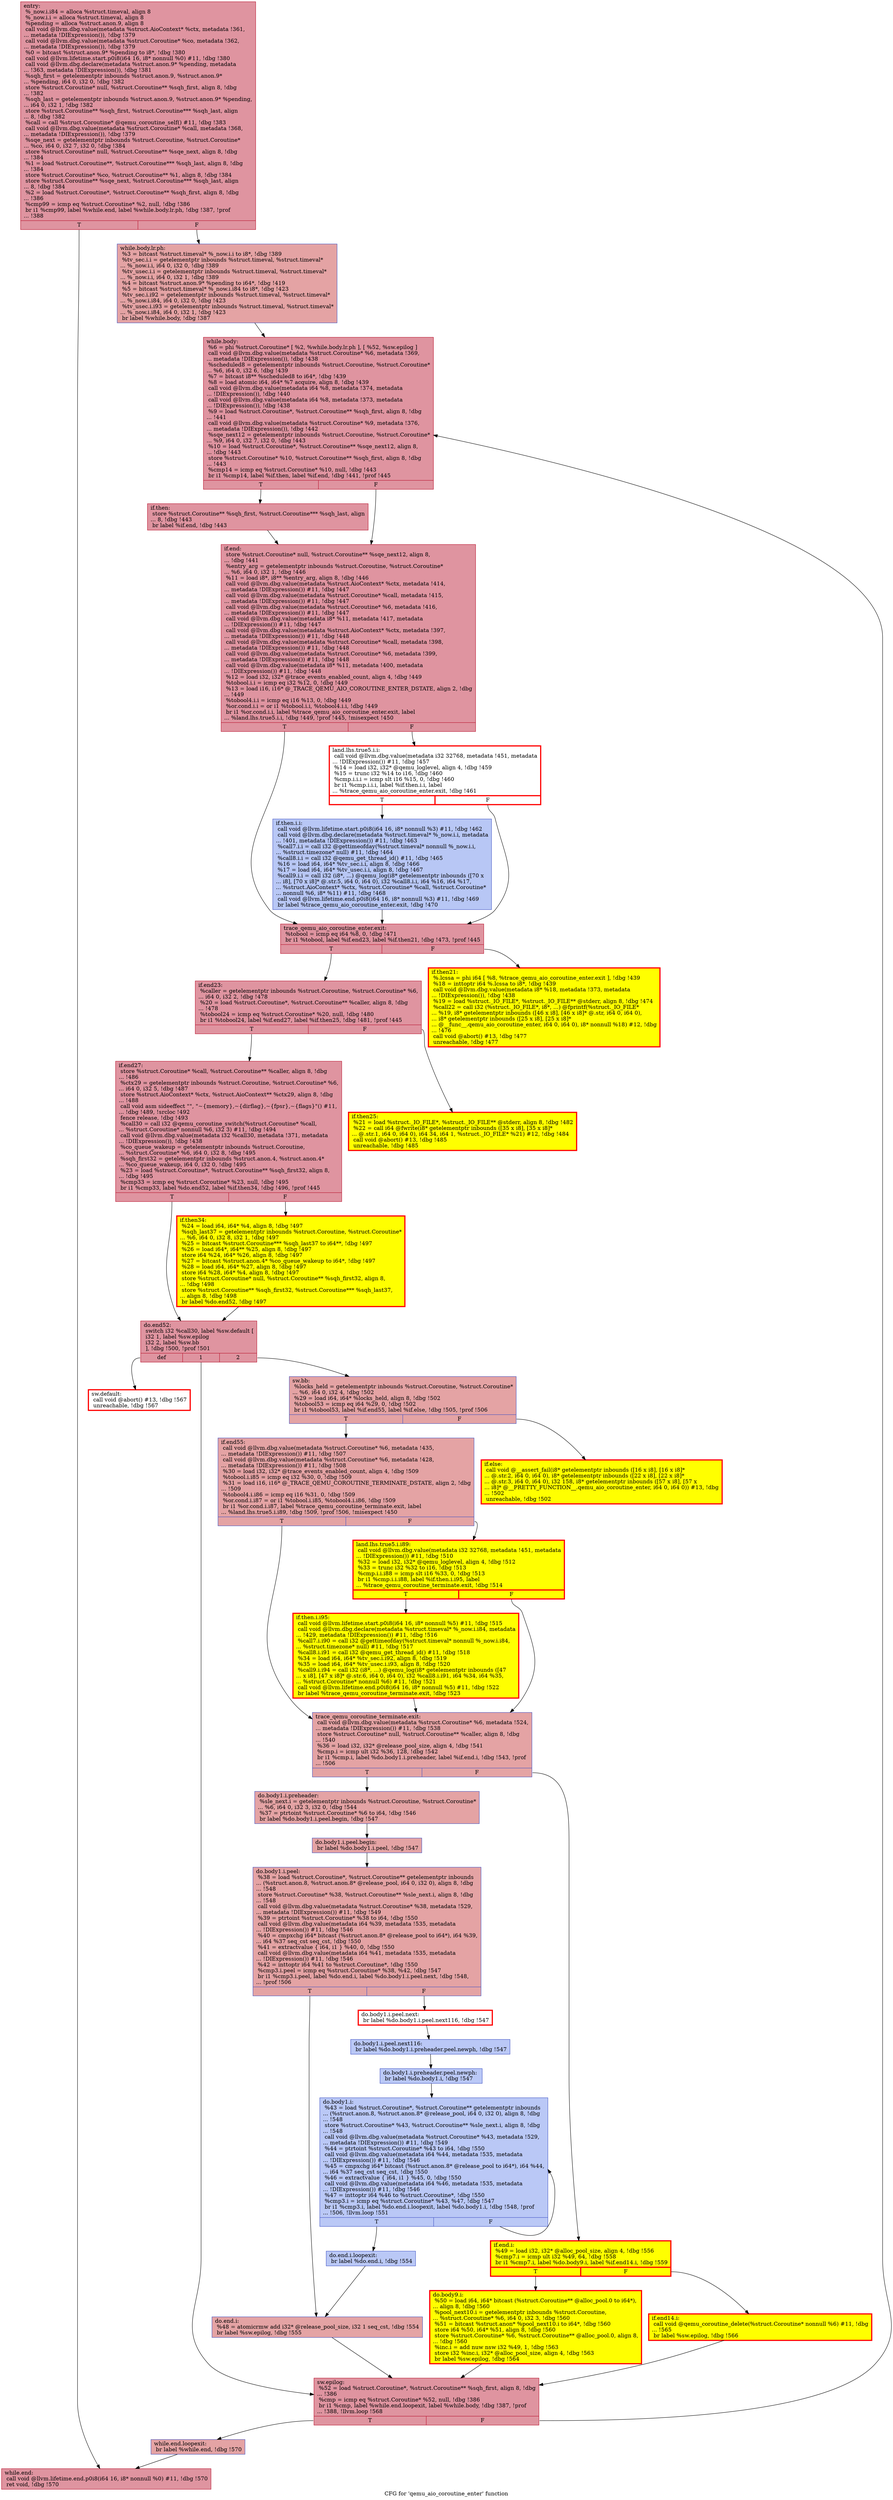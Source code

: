 digraph "CFG for 'qemu_aio_coroutine_enter' function" {
	label="CFG for 'qemu_aio_coroutine_enter' function";

	Node0x559d198e0600 [shape=record,color="#b70d28ff", style=filled, fillcolor="#b70d2870",label="{entry:\l  %_now.i.i84 = alloca %struct.timeval, align 8\l  %_now.i.i = alloca %struct.timeval, align 8\l  %pending = alloca %struct.anon.9, align 8\l  call void @llvm.dbg.value(metadata %struct.AioContext* %ctx, metadata !361,\l... metadata !DIExpression()), !dbg !379\l  call void @llvm.dbg.value(metadata %struct.Coroutine* %co, metadata !362,\l... metadata !DIExpression()), !dbg !379\l  %0 = bitcast %struct.anon.9* %pending to i8*, !dbg !380\l  call void @llvm.lifetime.start.p0i8(i64 16, i8* nonnull %0) #11, !dbg !380\l  call void @llvm.dbg.declare(metadata %struct.anon.9* %pending, metadata\l... !363, metadata !DIExpression()), !dbg !381\l  %sqh_first = getelementptr inbounds %struct.anon.9, %struct.anon.9*\l... %pending, i64 0, i32 0, !dbg !382\l  store %struct.Coroutine* null, %struct.Coroutine** %sqh_first, align 8, !dbg\l... !382\l  %sqh_last = getelementptr inbounds %struct.anon.9, %struct.anon.9* %pending,\l... i64 0, i32 1, !dbg !382\l  store %struct.Coroutine** %sqh_first, %struct.Coroutine*** %sqh_last, align\l... 8, !dbg !382\l  %call = call %struct.Coroutine* @qemu_coroutine_self() #11, !dbg !383\l  call void @llvm.dbg.value(metadata %struct.Coroutine* %call, metadata !368,\l... metadata !DIExpression()), !dbg !379\l  %sqe_next = getelementptr inbounds %struct.Coroutine, %struct.Coroutine*\l... %co, i64 0, i32 7, i32 0, !dbg !384\l  store %struct.Coroutine* null, %struct.Coroutine** %sqe_next, align 8, !dbg\l... !384\l  %1 = load %struct.Coroutine**, %struct.Coroutine*** %sqh_last, align 8, !dbg\l... !384\l  store %struct.Coroutine* %co, %struct.Coroutine** %1, align 8, !dbg !384\l  store %struct.Coroutine** %sqe_next, %struct.Coroutine*** %sqh_last, align\l... 8, !dbg !384\l  %2 = load %struct.Coroutine*, %struct.Coroutine** %sqh_first, align 8, !dbg\l... !386\l  %cmp99 = icmp eq %struct.Coroutine* %2, null, !dbg !386\l  br i1 %cmp99, label %while.end, label %while.body.lr.ph, !dbg !387, !prof\l... !388\l|{<s0>T|<s1>F}}"];
	Node0x559d198e0600:s0 -> Node0x559d198f71f0;
	Node0x559d198e0600:s1 -> Node0x559d19a23480;
	Node0x559d19a23480 [shape=record,color="#3d50c3ff", style=filled, fillcolor="#c32e3170",label="{while.body.lr.ph:                                 \l  %3 = bitcast %struct.timeval* %_now.i.i to i8*, !dbg !389\l  %tv_sec.i.i = getelementptr inbounds %struct.timeval, %struct.timeval*\l... %_now.i.i, i64 0, i32 0, !dbg !389\l  %tv_usec.i.i = getelementptr inbounds %struct.timeval, %struct.timeval*\l... %_now.i.i, i64 0, i32 1, !dbg !389\l  %4 = bitcast %struct.anon.9* %pending to i64*, !dbg !419\l  %5 = bitcast %struct.timeval* %_now.i.i84 to i8*, !dbg !423\l  %tv_sec.i.i92 = getelementptr inbounds %struct.timeval, %struct.timeval*\l... %_now.i.i84, i64 0, i32 0, !dbg !423\l  %tv_usec.i.i93 = getelementptr inbounds %struct.timeval, %struct.timeval*\l... %_now.i.i84, i64 0, i32 1, !dbg !423\l  br label %while.body, !dbg !387\l}"];
	Node0x559d19a23480 -> Node0x559d198f7810;
	Node0x559d198f7810 [shape=record,color="#b70d28ff", style=filled, fillcolor="#b70d2870",label="{while.body:                                       \l  %6 = phi %struct.Coroutine* [ %2, %while.body.lr.ph ], [ %52, %sw.epilog ]\l  call void @llvm.dbg.value(metadata %struct.Coroutine* %6, metadata !369,\l... metadata !DIExpression()), !dbg !438\l  %scheduled8 = getelementptr inbounds %struct.Coroutine, %struct.Coroutine*\l... %6, i64 0, i32 6, !dbg !439\l  %7 = bitcast i8** %scheduled8 to i64*, !dbg !439\l  %8 = load atomic i64, i64* %7 acquire, align 8, !dbg !439\l  call void @llvm.dbg.value(metadata i64 %8, metadata !374, metadata\l... !DIExpression()), !dbg !440\l  call void @llvm.dbg.value(metadata i64 %8, metadata !373, metadata\l... !DIExpression()), !dbg !438\l  %9 = load %struct.Coroutine*, %struct.Coroutine** %sqh_first, align 8, !dbg\l... !441\l  call void @llvm.dbg.value(metadata %struct.Coroutine* %9, metadata !376,\l... metadata !DIExpression()), !dbg !442\l  %sqe_next12 = getelementptr inbounds %struct.Coroutine, %struct.Coroutine*\l... %9, i64 0, i32 7, i32 0, !dbg !443\l  %10 = load %struct.Coroutine*, %struct.Coroutine** %sqe_next12, align 8,\l... !dbg !443\l  store %struct.Coroutine* %10, %struct.Coroutine** %sqh_first, align 8, !dbg\l... !443\l  %cmp14 = icmp eq %struct.Coroutine* %10, null, !dbg !443\l  br i1 %cmp14, label %if.then, label %if.end, !dbg !441, !prof !445\l|{<s0>T|<s1>F}}"];
	Node0x559d198f7810:s0 -> Node0x559d1965d5b0;
	Node0x559d198f7810:s1 -> Node0x559d198fa4f0;
	Node0x559d1965d5b0 [shape=record,color="#b70d28ff", style=filled, fillcolor="#b70d2870",label="{if.then:                                          \l  store %struct.Coroutine** %sqh_first, %struct.Coroutine*** %sqh_last, align\l... 8, !dbg !443\l  br label %if.end, !dbg !443\l}"];
	Node0x559d1965d5b0 -> Node0x559d198fa4f0;
	Node0x559d198fa4f0 [shape=record,color="#b70d28ff", style=filled, fillcolor="#b70d2870",label="{if.end:                                           \l  store %struct.Coroutine* null, %struct.Coroutine** %sqe_next12, align 8,\l... !dbg !441\l  %entry_arg = getelementptr inbounds %struct.Coroutine, %struct.Coroutine*\l... %6, i64 0, i32 1, !dbg !446\l  %11 = load i8*, i8** %entry_arg, align 8, !dbg !446\l  call void @llvm.dbg.value(metadata %struct.AioContext* %ctx, metadata !414,\l... metadata !DIExpression()) #11, !dbg !447\l  call void @llvm.dbg.value(metadata %struct.Coroutine* %call, metadata !415,\l... metadata !DIExpression()) #11, !dbg !447\l  call void @llvm.dbg.value(metadata %struct.Coroutine* %6, metadata !416,\l... metadata !DIExpression()) #11, !dbg !447\l  call void @llvm.dbg.value(metadata i8* %11, metadata !417, metadata\l... !DIExpression()) #11, !dbg !447\l  call void @llvm.dbg.value(metadata %struct.AioContext* %ctx, metadata !397,\l... metadata !DIExpression()) #11, !dbg !448\l  call void @llvm.dbg.value(metadata %struct.Coroutine* %call, metadata !398,\l... metadata !DIExpression()) #11, !dbg !448\l  call void @llvm.dbg.value(metadata %struct.Coroutine* %6, metadata !399,\l... metadata !DIExpression()) #11, !dbg !448\l  call void @llvm.dbg.value(metadata i8* %11, metadata !400, metadata\l... !DIExpression()) #11, !dbg !448\l  %12 = load i32, i32* @trace_events_enabled_count, align 4, !dbg !449\l  %tobool.i.i = icmp eq i32 %12, 0, !dbg !449\l  %13 = load i16, i16* @_TRACE_QEMU_AIO_COROUTINE_ENTER_DSTATE, align 2, !dbg\l... !449\l  %tobool4.i.i = icmp eq i16 %13, 0, !dbg !449\l  %or.cond.i.i = or i1 %tobool.i.i, %tobool4.i.i, !dbg !449\l  br i1 %or.cond.i.i, label %trace_qemu_aio_coroutine_enter.exit, label\l... %land.lhs.true5.i.i, !dbg !449, !prof !445, !misexpect !450\l|{<s0>T|<s1>F}}"];
	Node0x559d198fa4f0:s0 -> Node0x559d1937ead0;
	Node0x559d198fa4f0:s1 -> Node0x559d19923de0;
	Node0x559d19923de0 [shape=record,penwidth=3.0, color="red",label="{land.lhs.true5.i.i:                               \l  call void @llvm.dbg.value(metadata i32 32768, metadata !451, metadata\l... !DIExpression()) #11, !dbg !457\l  %14 = load i32, i32* @qemu_loglevel, align 4, !dbg !459\l  %15 = trunc i32 %14 to i16, !dbg !460\l  %cmp.i.i.i = icmp slt i16 %15, 0, !dbg !460\l  br i1 %cmp.i.i.i, label %if.then.i.i, label\l... %trace_qemu_aio_coroutine_enter.exit, !dbg !461\l|{<s0>T|<s1>F}}"];
	Node0x559d19923de0:s0 -> Node0x559d1991e580;
	Node0x559d19923de0:s1 -> Node0x559d1937ead0;
	Node0x559d1991e580 [shape=record,color="#3d50c3ff", style=filled, fillcolor="#5f7fe870",label="{if.then.i.i:                                      \l  call void @llvm.lifetime.start.p0i8(i64 16, i8* nonnull %3) #11, !dbg !462\l  call void @llvm.dbg.declare(metadata %struct.timeval* %_now.i.i, metadata\l... !401, metadata !DIExpression()) #11, !dbg !463\l  %call7.i.i = call i32 @gettimeofday(%struct.timeval* nonnull %_now.i.i,\l... %struct.timezone* null) #11, !dbg !464\l  %call8.i.i = call i32 @qemu_get_thread_id() #11, !dbg !465\l  %16 = load i64, i64* %tv_sec.i.i, align 8, !dbg !466\l  %17 = load i64, i64* %tv_usec.i.i, align 8, !dbg !467\l  %call9.i.i = call i32 (i8*, ...) @qemu_log(i8* getelementptr inbounds ([70 x\l... i8], [70 x i8]* @.str.5, i64 0, i64 0), i32 %call8.i.i, i64 %16, i64 %17,\l... %struct.AioContext* %ctx, %struct.Coroutine* %call, %struct.Coroutine*\l... nonnull %6, i8* %11) #11, !dbg !468\l  call void @llvm.lifetime.end.p0i8(i64 16, i8* nonnull %3) #11, !dbg !469\l  br label %trace_qemu_aio_coroutine_enter.exit, !dbg !470\l}"];
	Node0x559d1991e580 -> Node0x559d1937ead0;
	Node0x559d1937ead0 [shape=record,color="#b70d28ff", style=filled, fillcolor="#b70d2870",label="{trace_qemu_aio_coroutine_enter.exit:              \l  %tobool = icmp eq i64 %8, 0, !dbg !471\l  br i1 %tobool, label %if.end23, label %if.then21, !dbg !473, !prof !445\l|{<s0>T|<s1>F}}"];
	Node0x559d1937ead0:s0 -> Node0x559d198f7560;
	Node0x559d1937ead0:s1 -> Node0x559d1937ebb0;
	Node0x559d1937ebb0 [shape=record,penwidth=3.0, style="filled", color="red", fillcolor="yellow",label="{if.then21:                                        \l  %.lcssa = phi i64 [ %8, %trace_qemu_aio_coroutine_enter.exit ], !dbg !439\l  %18 = inttoptr i64 %.lcssa to i8*, !dbg !439\l  call void @llvm.dbg.value(metadata i8* %18, metadata !373, metadata\l... !DIExpression()), !dbg !438\l  %19 = load %struct._IO_FILE*, %struct._IO_FILE** @stderr, align 8, !dbg !474\l  %call22 = call i32 (%struct._IO_FILE*, i8*, ...) @fprintf(%struct._IO_FILE*\l... %19, i8* getelementptr inbounds ([46 x i8], [46 x i8]* @.str, i64 0, i64 0),\l... i8* getelementptr inbounds ([25 x i8], [25 x i8]*\l... @__func__.qemu_aio_coroutine_enter, i64 0, i64 0), i8* nonnull %18) #12, !dbg\l... !476\l  call void @abort() #13, !dbg !477\l  unreachable, !dbg !477\l}"];
	Node0x559d198f7560 [shape=record,color="#b70d28ff", style=filled, fillcolor="#b70d2870",label="{if.end23:                                         \l  %caller = getelementptr inbounds %struct.Coroutine, %struct.Coroutine* %6,\l... i64 0, i32 2, !dbg !478\l  %20 = load %struct.Coroutine*, %struct.Coroutine** %caller, align 8, !dbg\l... !478\l  %tobool24 = icmp eq %struct.Coroutine* %20, null, !dbg !480\l  br i1 %tobool24, label %if.end27, label %if.then25, !dbg !481, !prof !445\l|{<s0>T|<s1>F}}"];
	Node0x559d198f7560:s0 -> Node0x559d198fe940;
	Node0x559d198f7560:s1 -> Node0x559d198fe890;
	Node0x559d198fe890 [shape=record,penwidth=3.0, style="filled", color="red", fillcolor="yellow",label="{if.then25:                                        \l  %21 = load %struct._IO_FILE*, %struct._IO_FILE** @stderr, align 8, !dbg !482\l  %22 = call i64 @fwrite(i8* getelementptr inbounds ([35 x i8], [35 x i8]*\l... @.str.1, i64 0, i64 0), i64 34, i64 1, %struct._IO_FILE* %21) #12, !dbg !484\l  call void @abort() #13, !dbg !485\l  unreachable, !dbg !485\l}"];
	Node0x559d198fe940 [shape=record,color="#b70d28ff", style=filled, fillcolor="#b70d2870",label="{if.end27:                                         \l  store %struct.Coroutine* %call, %struct.Coroutine** %caller, align 8, !dbg\l... !486\l  %ctx29 = getelementptr inbounds %struct.Coroutine, %struct.Coroutine* %6,\l... i64 0, i32 5, !dbg !487\l  store %struct.AioContext* %ctx, %struct.AioContext** %ctx29, align 8, !dbg\l... !488\l  call void asm sideeffect \"\", \"~\{memory\},~\{dirflag\},~\{fpsr\},~\{flags\}\"() #11,\l... !dbg !489, !srcloc !492\l  fence release, !dbg !493\l  %call30 = call i32 @qemu_coroutine_switch(%struct.Coroutine* %call,\l... %struct.Coroutine* nonnull %6, i32 3) #11, !dbg !494\l  call void @llvm.dbg.value(metadata i32 %call30, metadata !371, metadata\l... !DIExpression()), !dbg !438\l  %co_queue_wakeup = getelementptr inbounds %struct.Coroutine,\l... %struct.Coroutine* %6, i64 0, i32 8, !dbg !495\l  %sqh_first32 = getelementptr inbounds %struct.anon.4, %struct.anon.4*\l... %co_queue_wakeup, i64 0, i32 0, !dbg !495\l  %23 = load %struct.Coroutine*, %struct.Coroutine** %sqh_first32, align 8,\l... !dbg !495\l  %cmp33 = icmp eq %struct.Coroutine* %23, null, !dbg !495\l  br i1 %cmp33, label %do.end52, label %if.then34, !dbg !496, !prof !445\l|{<s0>T|<s1>F}}"];
	Node0x559d198fe940:s0 -> Node0x559d199014d0;
	Node0x559d198fe940:s1 -> Node0x559d19901620;
	Node0x559d19901620 [shape=record,penwidth=3.0, style="filled", color="red", fillcolor="yellow",label="{if.then34:                                        \l  %24 = load i64, i64* %4, align 8, !dbg !497\l  %sqh_last37 = getelementptr inbounds %struct.Coroutine, %struct.Coroutine*\l... %6, i64 0, i32 8, i32 1, !dbg !497\l  %25 = bitcast %struct.Coroutine*** %sqh_last37 to i64**, !dbg !497\l  %26 = load i64*, i64** %25, align 8, !dbg !497\l  store i64 %24, i64* %26, align 8, !dbg !497\l  %27 = bitcast %struct.anon.4* %co_queue_wakeup to i64*, !dbg !497\l  %28 = load i64, i64* %27, align 8, !dbg !497\l  store i64 %28, i64* %4, align 8, !dbg !497\l  store %struct.Coroutine* null, %struct.Coroutine** %sqh_first32, align 8,\l... !dbg !498\l  store %struct.Coroutine** %sqh_first32, %struct.Coroutine*** %sqh_last37,\l... align 8, !dbg !498\l  br label %do.end52, !dbg !497\l}"];
	Node0x559d19901620 -> Node0x559d199014d0;
	Node0x559d199014d0 [shape=record,color="#b70d28ff", style=filled, fillcolor="#b70d2870",label="{do.end52:                                         \l  switch i32 %call30, label %sw.default [\l    i32 1, label %sw.epilog\l    i32 2, label %sw.bb\l  ], !dbg !500, !prof !501\l|{<s0>def|<s1>1|<s2>2}}"];
	Node0x559d199014d0:s0 -> Node0x559d19902fa0;
	Node0x559d199014d0:s1 -> Node0x559d19902e80;
	Node0x559d199014d0:s2 -> Node0x559d199033b0;
	Node0x559d199033b0 [shape=record,color="#3d50c3ff", style=filled, fillcolor="#c32e3170",label="{sw.bb:                                            \l  %locks_held = getelementptr inbounds %struct.Coroutine, %struct.Coroutine*\l... %6, i64 0, i32 4, !dbg !502\l  %29 = load i64, i64* %locks_held, align 8, !dbg !502\l  %tobool53 = icmp eq i64 %29, 0, !dbg !502\l  br i1 %tobool53, label %if.end55, label %if.else, !dbg !505, !prof !506\l|{<s0>T|<s1>F}}"];
	Node0x559d199033b0:s0 -> Node0x559d19903530;
	Node0x559d199033b0:s1 -> Node0x559d19903580;
	Node0x559d19903580 [shape=record,penwidth=3.0, style="filled", color="red", fillcolor="yellow",label="{if.else:                                          \l  call void @__assert_fail(i8* getelementptr inbounds ([16 x i8], [16 x i8]*\l... @.str.2, i64 0, i64 0), i8* getelementptr inbounds ([22 x i8], [22 x i8]*\l... @.str.3, i64 0, i64 0), i32 158, i8* getelementptr inbounds ([57 x i8], [57 x\l... i8]* @__PRETTY_FUNCTION__.qemu_aio_coroutine_enter, i64 0, i64 0)) #13, !dbg\l... !502\l  unreachable, !dbg !502\l}"];
	Node0x559d19903530 [shape=record,color="#3d50c3ff", style=filled, fillcolor="#c32e3170",label="{if.end55:                                         \l  call void @llvm.dbg.value(metadata %struct.Coroutine* %6, metadata !435,\l... metadata !DIExpression()) #11, !dbg !507\l  call void @llvm.dbg.value(metadata %struct.Coroutine* %6, metadata !428,\l... metadata !DIExpression()) #11, !dbg !508\l  %30 = load i32, i32* @trace_events_enabled_count, align 4, !dbg !509\l  %tobool.i.i85 = icmp eq i32 %30, 0, !dbg !509\l  %31 = load i16, i16* @_TRACE_QEMU_COROUTINE_TERMINATE_DSTATE, align 2, !dbg\l... !509\l  %tobool4.i.i86 = icmp eq i16 %31, 0, !dbg !509\l  %or.cond.i.i87 = or i1 %tobool.i.i85, %tobool4.i.i86, !dbg !509\l  br i1 %or.cond.i.i87, label %trace_qemu_coroutine_terminate.exit, label\l... %land.lhs.true5.i.i89, !dbg !509, !prof !506, !misexpect !450\l|{<s0>T|<s1>F}}"];
	Node0x559d19903530:s0 -> Node0x559d19921980;
	Node0x559d19903530:s1 -> Node0x559d198c4fa0;
	Node0x559d198c4fa0 [shape=record,penwidth=3.0, style="filled", color="red", fillcolor="yellow",label="{land.lhs.true5.i.i89:                             \l  call void @llvm.dbg.value(metadata i32 32768, metadata !451, metadata\l... !DIExpression()) #11, !dbg !510\l  %32 = load i32, i32* @qemu_loglevel, align 4, !dbg !512\l  %33 = trunc i32 %32 to i16, !dbg !513\l  %cmp.i.i.i88 = icmp slt i16 %33, 0, !dbg !513\l  br i1 %cmp.i.i.i88, label %if.then.i.i95, label\l... %trace_qemu_coroutine_terminate.exit, !dbg !514\l|{<s0>T|<s1>F}}"];
	Node0x559d198c4fa0:s0 -> Node0x559d1976ccf0;
	Node0x559d198c4fa0:s1 -> Node0x559d19921980;
	Node0x559d1976ccf0 [shape=record,penwidth=3.0, style="filled", color="red", fillcolor="yellow",label="{if.then.i.i95:                                    \l  call void @llvm.lifetime.start.p0i8(i64 16, i8* nonnull %5) #11, !dbg !515\l  call void @llvm.dbg.declare(metadata %struct.timeval* %_now.i.i84, metadata\l... !429, metadata !DIExpression()) #11, !dbg !516\l  %call7.i.i90 = call i32 @gettimeofday(%struct.timeval* nonnull %_now.i.i84,\l... %struct.timezone* null) #11, !dbg !517\l  %call8.i.i91 = call i32 @qemu_get_thread_id() #11, !dbg !518\l  %34 = load i64, i64* %tv_sec.i.i92, align 8, !dbg !519\l  %35 = load i64, i64* %tv_usec.i.i93, align 8, !dbg !520\l  %call9.i.i94 = call i32 (i8*, ...) @qemu_log(i8* getelementptr inbounds ([47\l... x i8], [47 x i8]* @.str.6, i64 0, i64 0), i32 %call8.i.i91, i64 %34, i64 %35,\l... %struct.Coroutine* nonnull %6) #11, !dbg !521\l  call void @llvm.lifetime.end.p0i8(i64 16, i8* nonnull %5) #11, !dbg !522\l  br label %trace_qemu_coroutine_terminate.exit, !dbg !523\l}"];
	Node0x559d1976ccf0 -> Node0x559d19921980;
	Node0x559d19921980 [shape=record,color="#3d50c3ff", style=filled, fillcolor="#c32e3170",label="{trace_qemu_coroutine_terminate.exit:              \l  call void @llvm.dbg.value(metadata %struct.Coroutine* %6, metadata !524,\l... metadata !DIExpression()) #11, !dbg !538\l  store %struct.Coroutine* null, %struct.Coroutine** %caller, align 8, !dbg\l... !540\l  %36 = load i32, i32* @release_pool_size, align 4, !dbg !541\l  %cmp.i = icmp ult i32 %36, 128, !dbg !542\l  br i1 %cmp.i, label %do.body1.i.preheader, label %if.end.i, !dbg !543, !prof\l... !506\l|{<s0>T|<s1>F}}"];
	Node0x559d19921980:s0 -> Node0x559d19a2e670;
	Node0x559d19921980:s1 -> Node0x559d1991e4c0;
	Node0x559d19a2e670 [shape=record,color="#3d50c3ff", style=filled, fillcolor="#c32e3170",label="{do.body1.i.preheader:                             \l  %sle_next.i = getelementptr inbounds %struct.Coroutine, %struct.Coroutine*\l... %6, i64 0, i32 3, i32 0, !dbg !544\l  %37 = ptrtoint %struct.Coroutine* %6 to i64, !dbg !546\l  br label %do.body1.i.peel.begin, !dbg !547\l}"];
	Node0x559d19a2e670 -> Node0x559d198fb1b0;
	Node0x559d198fb1b0 [shape=record,color="#3d50c3ff", style=filled, fillcolor="#c32e3170",label="{do.body1.i.peel.begin:                            \l  br label %do.body1.i.peel, !dbg !547\l}"];
	Node0x559d198fb1b0 -> Node0x559d19a2b7d0;
	Node0x559d19a2b7d0 [shape=record,color="#3d50c3ff", style=filled, fillcolor="#c32e3170",label="{do.body1.i.peel:                                  \l  %38 = load %struct.Coroutine*, %struct.Coroutine** getelementptr inbounds\l... (%struct.anon.8, %struct.anon.8* @release_pool, i64 0, i32 0), align 8, !dbg\l... !548\l  store %struct.Coroutine* %38, %struct.Coroutine** %sle_next.i, align 8, !dbg\l... !548\l  call void @llvm.dbg.value(metadata %struct.Coroutine* %38, metadata !529,\l... metadata !DIExpression()) #11, !dbg !549\l  %39 = ptrtoint %struct.Coroutine* %38 to i64, !dbg !550\l  call void @llvm.dbg.value(metadata i64 %39, metadata !535, metadata\l... !DIExpression()) #11, !dbg !546\l  %40 = cmpxchg i64* bitcast (%struct.anon.8* @release_pool to i64*), i64 %39,\l... i64 %37 seq_cst seq_cst, !dbg !550\l  %41 = extractvalue \{ i64, i1 \} %40, 0, !dbg !550\l  call void @llvm.dbg.value(metadata i64 %41, metadata !535, metadata\l... !DIExpression()) #11, !dbg !546\l  %42 = inttoptr i64 %41 to %struct.Coroutine*, !dbg !550\l  %cmp3.i.peel = icmp eq %struct.Coroutine* %38, %42, !dbg !547\l  br i1 %cmp3.i.peel, label %do.end.i, label %do.body1.i.peel.next, !dbg !548,\l... !prof !506\l|{<s0>T|<s1>F}}"];
	Node0x559d19a2b7d0:s0 -> Node0x559d19922df0;
	Node0x559d19a2b7d0:s1 -> Node0x559d19a15aa0;
	Node0x559d19a15aa0 [shape=record,penwidth=3.0, color="red",label="{do.body1.i.peel.next:                             \l  br label %do.body1.i.peel.next116, !dbg !547\l}"];
	Node0x559d19a15aa0 -> Node0x559d19a1e460;
	Node0x559d19a1e460 [shape=record,color="#3d50c3ff", style=filled, fillcolor="#6282ea70",label="{do.body1.i.peel.next116:                          \l  br label %do.body1.i.preheader.peel.newph, !dbg !547\l}"];
	Node0x559d19a1e460 -> Node0x559d19a23bb0;
	Node0x559d19a23bb0 [shape=record,color="#3d50c3ff", style=filled, fillcolor="#6282ea70",label="{do.body1.i.preheader.peel.newph:                  \l  br label %do.body1.i, !dbg !547\l}"];
	Node0x559d19a23bb0 -> Node0x559d19923e80;
	Node0x559d19923e80 [shape=record,color="#3d50c3ff", style=filled, fillcolor="#6282ea70",label="{do.body1.i:                                       \l  %43 = load %struct.Coroutine*, %struct.Coroutine** getelementptr inbounds\l... (%struct.anon.8, %struct.anon.8* @release_pool, i64 0, i32 0), align 8, !dbg\l... !548\l  store %struct.Coroutine* %43, %struct.Coroutine** %sle_next.i, align 8, !dbg\l... !548\l  call void @llvm.dbg.value(metadata %struct.Coroutine* %43, metadata !529,\l... metadata !DIExpression()) #11, !dbg !549\l  %44 = ptrtoint %struct.Coroutine* %43 to i64, !dbg !550\l  call void @llvm.dbg.value(metadata i64 %44, metadata !535, metadata\l... !DIExpression()) #11, !dbg !546\l  %45 = cmpxchg i64* bitcast (%struct.anon.8* @release_pool to i64*), i64 %44,\l... i64 %37 seq_cst seq_cst, !dbg !550\l  %46 = extractvalue \{ i64, i1 \} %45, 0, !dbg !550\l  call void @llvm.dbg.value(metadata i64 %46, metadata !535, metadata\l... !DIExpression()) #11, !dbg !546\l  %47 = inttoptr i64 %46 to %struct.Coroutine*, !dbg !550\l  %cmp3.i = icmp eq %struct.Coroutine* %43, %47, !dbg !547\l  br i1 %cmp3.i, label %do.end.i.loopexit, label %do.body1.i, !dbg !548, !prof\l... !506, !llvm.loop !551\l|{<s0>T|<s1>F}}"];
	Node0x559d19923e80:s0 -> Node0x559d19a4ce70;
	Node0x559d19923e80:s1 -> Node0x559d19923e80;
	Node0x559d19a4ce70 [shape=record,color="#3d50c3ff", style=filled, fillcolor="#6282ea70",label="{do.end.i.loopexit:                                \l  br label %do.end.i, !dbg !554\l}"];
	Node0x559d19a4ce70 -> Node0x559d19922df0;
	Node0x559d19922df0 [shape=record,color="#3d50c3ff", style=filled, fillcolor="#c32e3170",label="{do.end.i:                                         \l  %48 = atomicrmw add i32* @release_pool_size, i32 1 seq_cst, !dbg !554\l  br label %sw.epilog, !dbg !555\l}"];
	Node0x559d19922df0 -> Node0x559d19902e80;
	Node0x559d1991e4c0 [shape=record,penwidth=3.0, style="filled", color="red", fillcolor="yellow",label="{if.end.i:                                         \l  %49 = load i32, i32* @alloc_pool_size, align 4, !dbg !556\l  %cmp7.i = icmp ult i32 %49, 64, !dbg !558\l  br i1 %cmp7.i, label %do.body9.i, label %if.end14.i, !dbg !559\l|{<s0>T|<s1>F}}"];
	Node0x559d1991e4c0:s0 -> Node0x559d198f9c50;
	Node0x559d1991e4c0:s1 -> Node0x559d19779960;
	Node0x559d198f9c50 [shape=record,penwidth=3.0, style="filled", color="red", fillcolor="yellow",label="{do.body9.i:                                       \l  %50 = load i64, i64* bitcast (%struct.Coroutine** @alloc_pool.0 to i64*),\l... align 8, !dbg !560\l  %pool_next10.i = getelementptr inbounds %struct.Coroutine,\l... %struct.Coroutine* %6, i64 0, i32 3, !dbg !560\l  %51 = bitcast %struct.anon* %pool_next10.i to i64*, !dbg !560\l  store i64 %50, i64* %51, align 8, !dbg !560\l  store %struct.Coroutine* %6, %struct.Coroutine** @alloc_pool.0, align 8,\l... !dbg !560\l  %inc.i = add nuw nsw i32 %49, 1, !dbg !563\l  store i32 %inc.i, i32* @alloc_pool_size, align 4, !dbg !563\l  br label %sw.epilog, !dbg !564\l}"];
	Node0x559d198f9c50 -> Node0x559d19902e80;
	Node0x559d19779960 [shape=record,penwidth=3.0, style="filled", color="red", fillcolor="yellow",label="{if.end14.i:                                       \l  call void @qemu_coroutine_delete(%struct.Coroutine* nonnull %6) #11, !dbg\l... !565\l  br label %sw.epilog, !dbg !566\l}"];
	Node0x559d19779960 -> Node0x559d19902e80;
	Node0x559d19902fa0 [shape=record,penwidth=3.0, color="red",label="{sw.default:                                       \l  call void @abort() #13, !dbg !567\l  unreachable, !dbg !567\l}"];
	Node0x559d19902e80 [shape=record,color="#b70d28ff", style=filled, fillcolor="#b70d2870",label="{sw.epilog:                                        \l  %52 = load %struct.Coroutine*, %struct.Coroutine** %sqh_first, align 8, !dbg\l... !386\l  %cmp = icmp eq %struct.Coroutine* %52, null, !dbg !386\l  br i1 %cmp, label %while.end.loopexit, label %while.body, !dbg !387, !prof\l... !388, !llvm.loop !568\l|{<s0>T|<s1>F}}"];
	Node0x559d19902e80:s0 -> Node0x559d19a2e360;
	Node0x559d19902e80:s1 -> Node0x559d198f7810;
	Node0x559d19a2e360 [shape=record,color="#3d50c3ff", style=filled, fillcolor="#c32e3170",label="{while.end.loopexit:                               \l  br label %while.end, !dbg !570\l}"];
	Node0x559d19a2e360 -> Node0x559d198f71f0;
	Node0x559d198f71f0 [shape=record,color="#b70d28ff", style=filled, fillcolor="#b70d2870",label="{while.end:                                        \l  call void @llvm.lifetime.end.p0i8(i64 16, i8* nonnull %0) #11, !dbg !570\l  ret void, !dbg !570\l}"];
}

